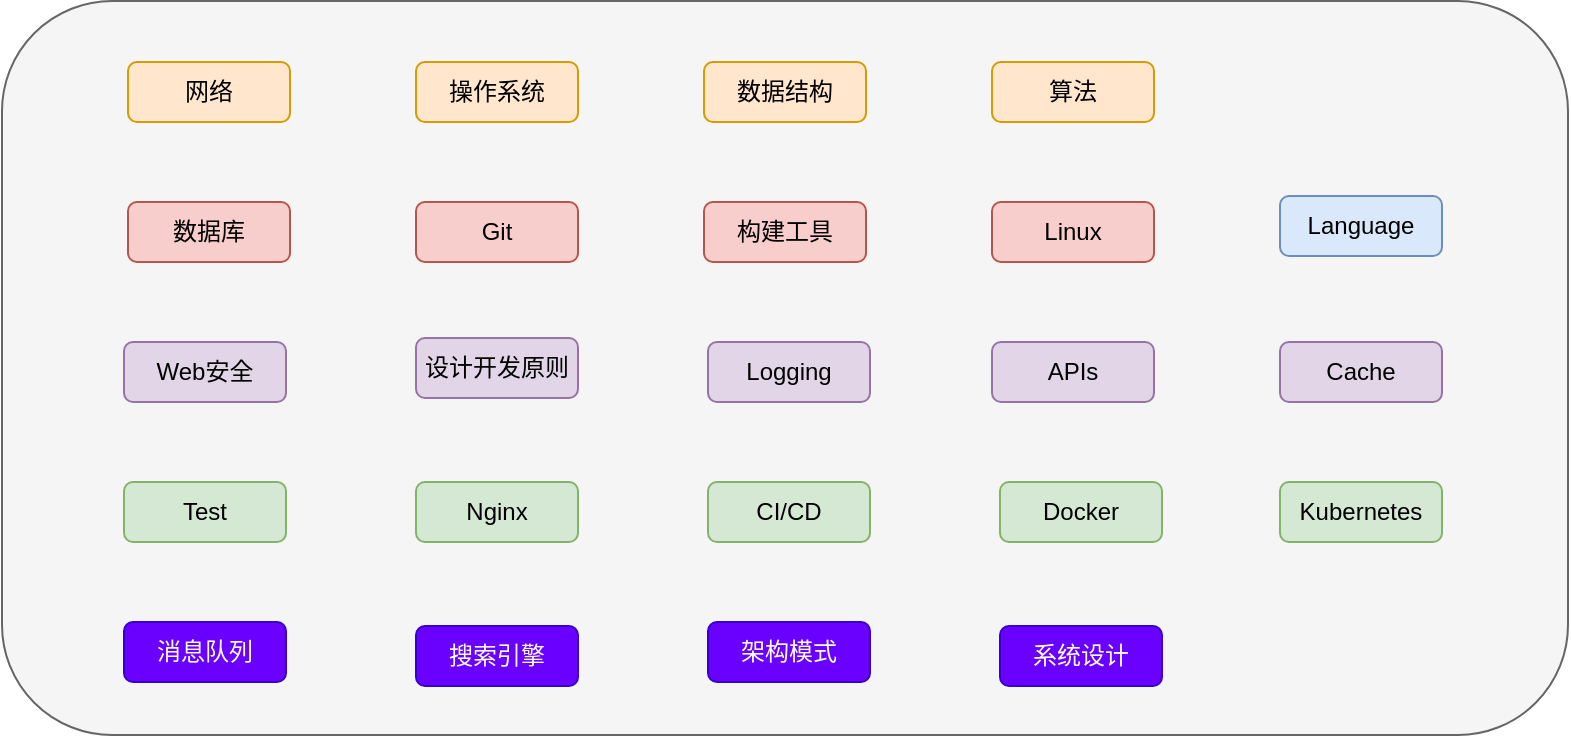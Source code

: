 <mxfile version="24.0.7" type="github">
  <diagram name="第 1 页" id="zeeZpZ7wsZk7RsRV7n-O">
    <mxGraphModel dx="954" dy="558" grid="0" gridSize="10" guides="1" tooltips="1" connect="1" arrows="1" fold="1" page="1" pageScale="1" pageWidth="827" pageHeight="1169" math="0" shadow="0">
      <root>
        <mxCell id="0" />
        <mxCell id="1" parent="0" />
        <mxCell id="43jZ6_7Sw_mIzBXQRa1L-28" value="" style="rounded=1;whiteSpace=wrap;html=1;fillColor=#f5f5f5;fontColor=#333333;strokeColor=#666666;" vertex="1" parent="1">
          <mxGeometry x="15" y="128.5" width="783" height="367" as="geometry" />
        </mxCell>
        <mxCell id="43jZ6_7Sw_mIzBXQRa1L-1" value="网络" style="rounded=1;whiteSpace=wrap;html=1;fillColor=#ffe6cc;strokeColor=#d79b00;" vertex="1" parent="1">
          <mxGeometry x="78" y="159" width="81" height="30" as="geometry" />
        </mxCell>
        <mxCell id="43jZ6_7Sw_mIzBXQRa1L-3" value="操作系统" style="rounded=1;whiteSpace=wrap;html=1;fillColor=#ffe6cc;strokeColor=#d79b00;" vertex="1" parent="1">
          <mxGeometry x="222" y="159" width="81" height="30" as="geometry" />
        </mxCell>
        <mxCell id="43jZ6_7Sw_mIzBXQRa1L-4" value="数据结构" style="rounded=1;whiteSpace=wrap;html=1;fillColor=#ffe6cc;strokeColor=#d79b00;" vertex="1" parent="1">
          <mxGeometry x="366" y="159" width="81" height="30" as="geometry" />
        </mxCell>
        <mxCell id="43jZ6_7Sw_mIzBXQRa1L-5" value="算法" style="rounded=1;whiteSpace=wrap;html=1;fillColor=#ffe6cc;strokeColor=#d79b00;" vertex="1" parent="1">
          <mxGeometry x="510" y="159" width="81" height="30" as="geometry" />
        </mxCell>
        <mxCell id="43jZ6_7Sw_mIzBXQRa1L-7" value="数据库" style="rounded=1;whiteSpace=wrap;html=1;fillColor=#f8cecc;strokeColor=#b85450;" vertex="1" parent="1">
          <mxGeometry x="78" y="229" width="81" height="30" as="geometry" />
        </mxCell>
        <mxCell id="43jZ6_7Sw_mIzBXQRa1L-8" value="Git" style="rounded=1;whiteSpace=wrap;html=1;fillColor=#f8cecc;strokeColor=#b85450;" vertex="1" parent="1">
          <mxGeometry x="222" y="229" width="81" height="30" as="geometry" />
        </mxCell>
        <mxCell id="43jZ6_7Sw_mIzBXQRa1L-9" value="构建工具" style="rounded=1;whiteSpace=wrap;html=1;fillColor=#f8cecc;strokeColor=#b85450;" vertex="1" parent="1">
          <mxGeometry x="366" y="229" width="81" height="30" as="geometry" />
        </mxCell>
        <mxCell id="43jZ6_7Sw_mIzBXQRa1L-10" value="Linux" style="rounded=1;whiteSpace=wrap;html=1;fillColor=#f8cecc;strokeColor=#b85450;" vertex="1" parent="1">
          <mxGeometry x="510" y="229" width="81" height="30" as="geometry" />
        </mxCell>
        <mxCell id="43jZ6_7Sw_mIzBXQRa1L-11" value="Web安全" style="rounded=1;whiteSpace=wrap;html=1;fillColor=#e1d5e7;strokeColor=#9673a6;" vertex="1" parent="1">
          <mxGeometry x="76" y="299" width="81" height="30" as="geometry" />
        </mxCell>
        <mxCell id="43jZ6_7Sw_mIzBXQRa1L-12" value="设计开发原则" style="rounded=1;whiteSpace=wrap;html=1;fillColor=#e1d5e7;strokeColor=#9673a6;" vertex="1" parent="1">
          <mxGeometry x="222" y="297" width="81" height="30" as="geometry" />
        </mxCell>
        <mxCell id="43jZ6_7Sw_mIzBXQRa1L-13" value="Logging" style="rounded=1;whiteSpace=wrap;html=1;fillColor=#e1d5e7;strokeColor=#9673a6;" vertex="1" parent="1">
          <mxGeometry x="368" y="299" width="81" height="30" as="geometry" />
        </mxCell>
        <mxCell id="43jZ6_7Sw_mIzBXQRa1L-14" value="APIs" style="rounded=1;whiteSpace=wrap;html=1;fillColor=#e1d5e7;strokeColor=#9673a6;" vertex="1" parent="1">
          <mxGeometry x="510" y="299" width="81" height="30" as="geometry" />
        </mxCell>
        <mxCell id="43jZ6_7Sw_mIzBXQRa1L-15" value="Language" style="rounded=1;whiteSpace=wrap;html=1;fillColor=#dae8fc;strokeColor=#6c8ebf;" vertex="1" parent="1">
          <mxGeometry x="654" y="226" width="81" height="30" as="geometry" />
        </mxCell>
        <mxCell id="43jZ6_7Sw_mIzBXQRa1L-16" value="Test" style="rounded=1;whiteSpace=wrap;html=1;fillColor=#d5e8d4;strokeColor=#82b366;" vertex="1" parent="1">
          <mxGeometry x="76" y="369" width="81" height="30" as="geometry" />
        </mxCell>
        <mxCell id="43jZ6_7Sw_mIzBXQRa1L-17" value="Nginx" style="rounded=1;whiteSpace=wrap;html=1;fillColor=#d5e8d4;strokeColor=#82b366;" vertex="1" parent="1">
          <mxGeometry x="222" y="369" width="81" height="30" as="geometry" />
        </mxCell>
        <mxCell id="43jZ6_7Sw_mIzBXQRa1L-18" value="CI/CD" style="rounded=1;whiteSpace=wrap;html=1;fillColor=#d5e8d4;strokeColor=#82b366;" vertex="1" parent="1">
          <mxGeometry x="368" y="369" width="81" height="30" as="geometry" />
        </mxCell>
        <mxCell id="43jZ6_7Sw_mIzBXQRa1L-19" value="Docker" style="rounded=1;whiteSpace=wrap;html=1;fillColor=#d5e8d4;strokeColor=#82b366;" vertex="1" parent="1">
          <mxGeometry x="514" y="369" width="81" height="30" as="geometry" />
        </mxCell>
        <mxCell id="43jZ6_7Sw_mIzBXQRa1L-21" value="消息队列" style="rounded=1;whiteSpace=wrap;html=1;fillColor=#6a00ff;strokeColor=#3700CC;fontColor=#ffffff;" vertex="1" parent="1">
          <mxGeometry x="76" y="439" width="81" height="30" as="geometry" />
        </mxCell>
        <mxCell id="43jZ6_7Sw_mIzBXQRa1L-22" value="搜索引擎" style="rounded=1;whiteSpace=wrap;html=1;fillColor=#6a00ff;strokeColor=#3700CC;fontColor=#ffffff;" vertex="1" parent="1">
          <mxGeometry x="222" y="441" width="81" height="30" as="geometry" />
        </mxCell>
        <mxCell id="43jZ6_7Sw_mIzBXQRa1L-23" value="架构模式" style="rounded=1;whiteSpace=wrap;html=1;fillColor=#6a00ff;strokeColor=#3700CC;fontColor=#ffffff;" vertex="1" parent="1">
          <mxGeometry x="368" y="439" width="81" height="30" as="geometry" />
        </mxCell>
        <mxCell id="43jZ6_7Sw_mIzBXQRa1L-24" value="系统设计" style="rounded=1;whiteSpace=wrap;html=1;fillColor=#6a00ff;strokeColor=#3700CC;fontColor=#ffffff;" vertex="1" parent="1">
          <mxGeometry x="514" y="441" width="81" height="30" as="geometry" />
        </mxCell>
        <mxCell id="43jZ6_7Sw_mIzBXQRa1L-25" value="Cache" style="rounded=1;whiteSpace=wrap;html=1;fillColor=#e1d5e7;strokeColor=#9673a6;" vertex="1" parent="1">
          <mxGeometry x="654" y="299" width="81" height="30" as="geometry" />
        </mxCell>
        <mxCell id="43jZ6_7Sw_mIzBXQRa1L-27" value="Kubernetes" style="rounded=1;whiteSpace=wrap;html=1;fillColor=#d5e8d4;strokeColor=#82b366;" vertex="1" parent="1">
          <mxGeometry x="654" y="369" width="81" height="30" as="geometry" />
        </mxCell>
      </root>
    </mxGraphModel>
  </diagram>
</mxfile>
